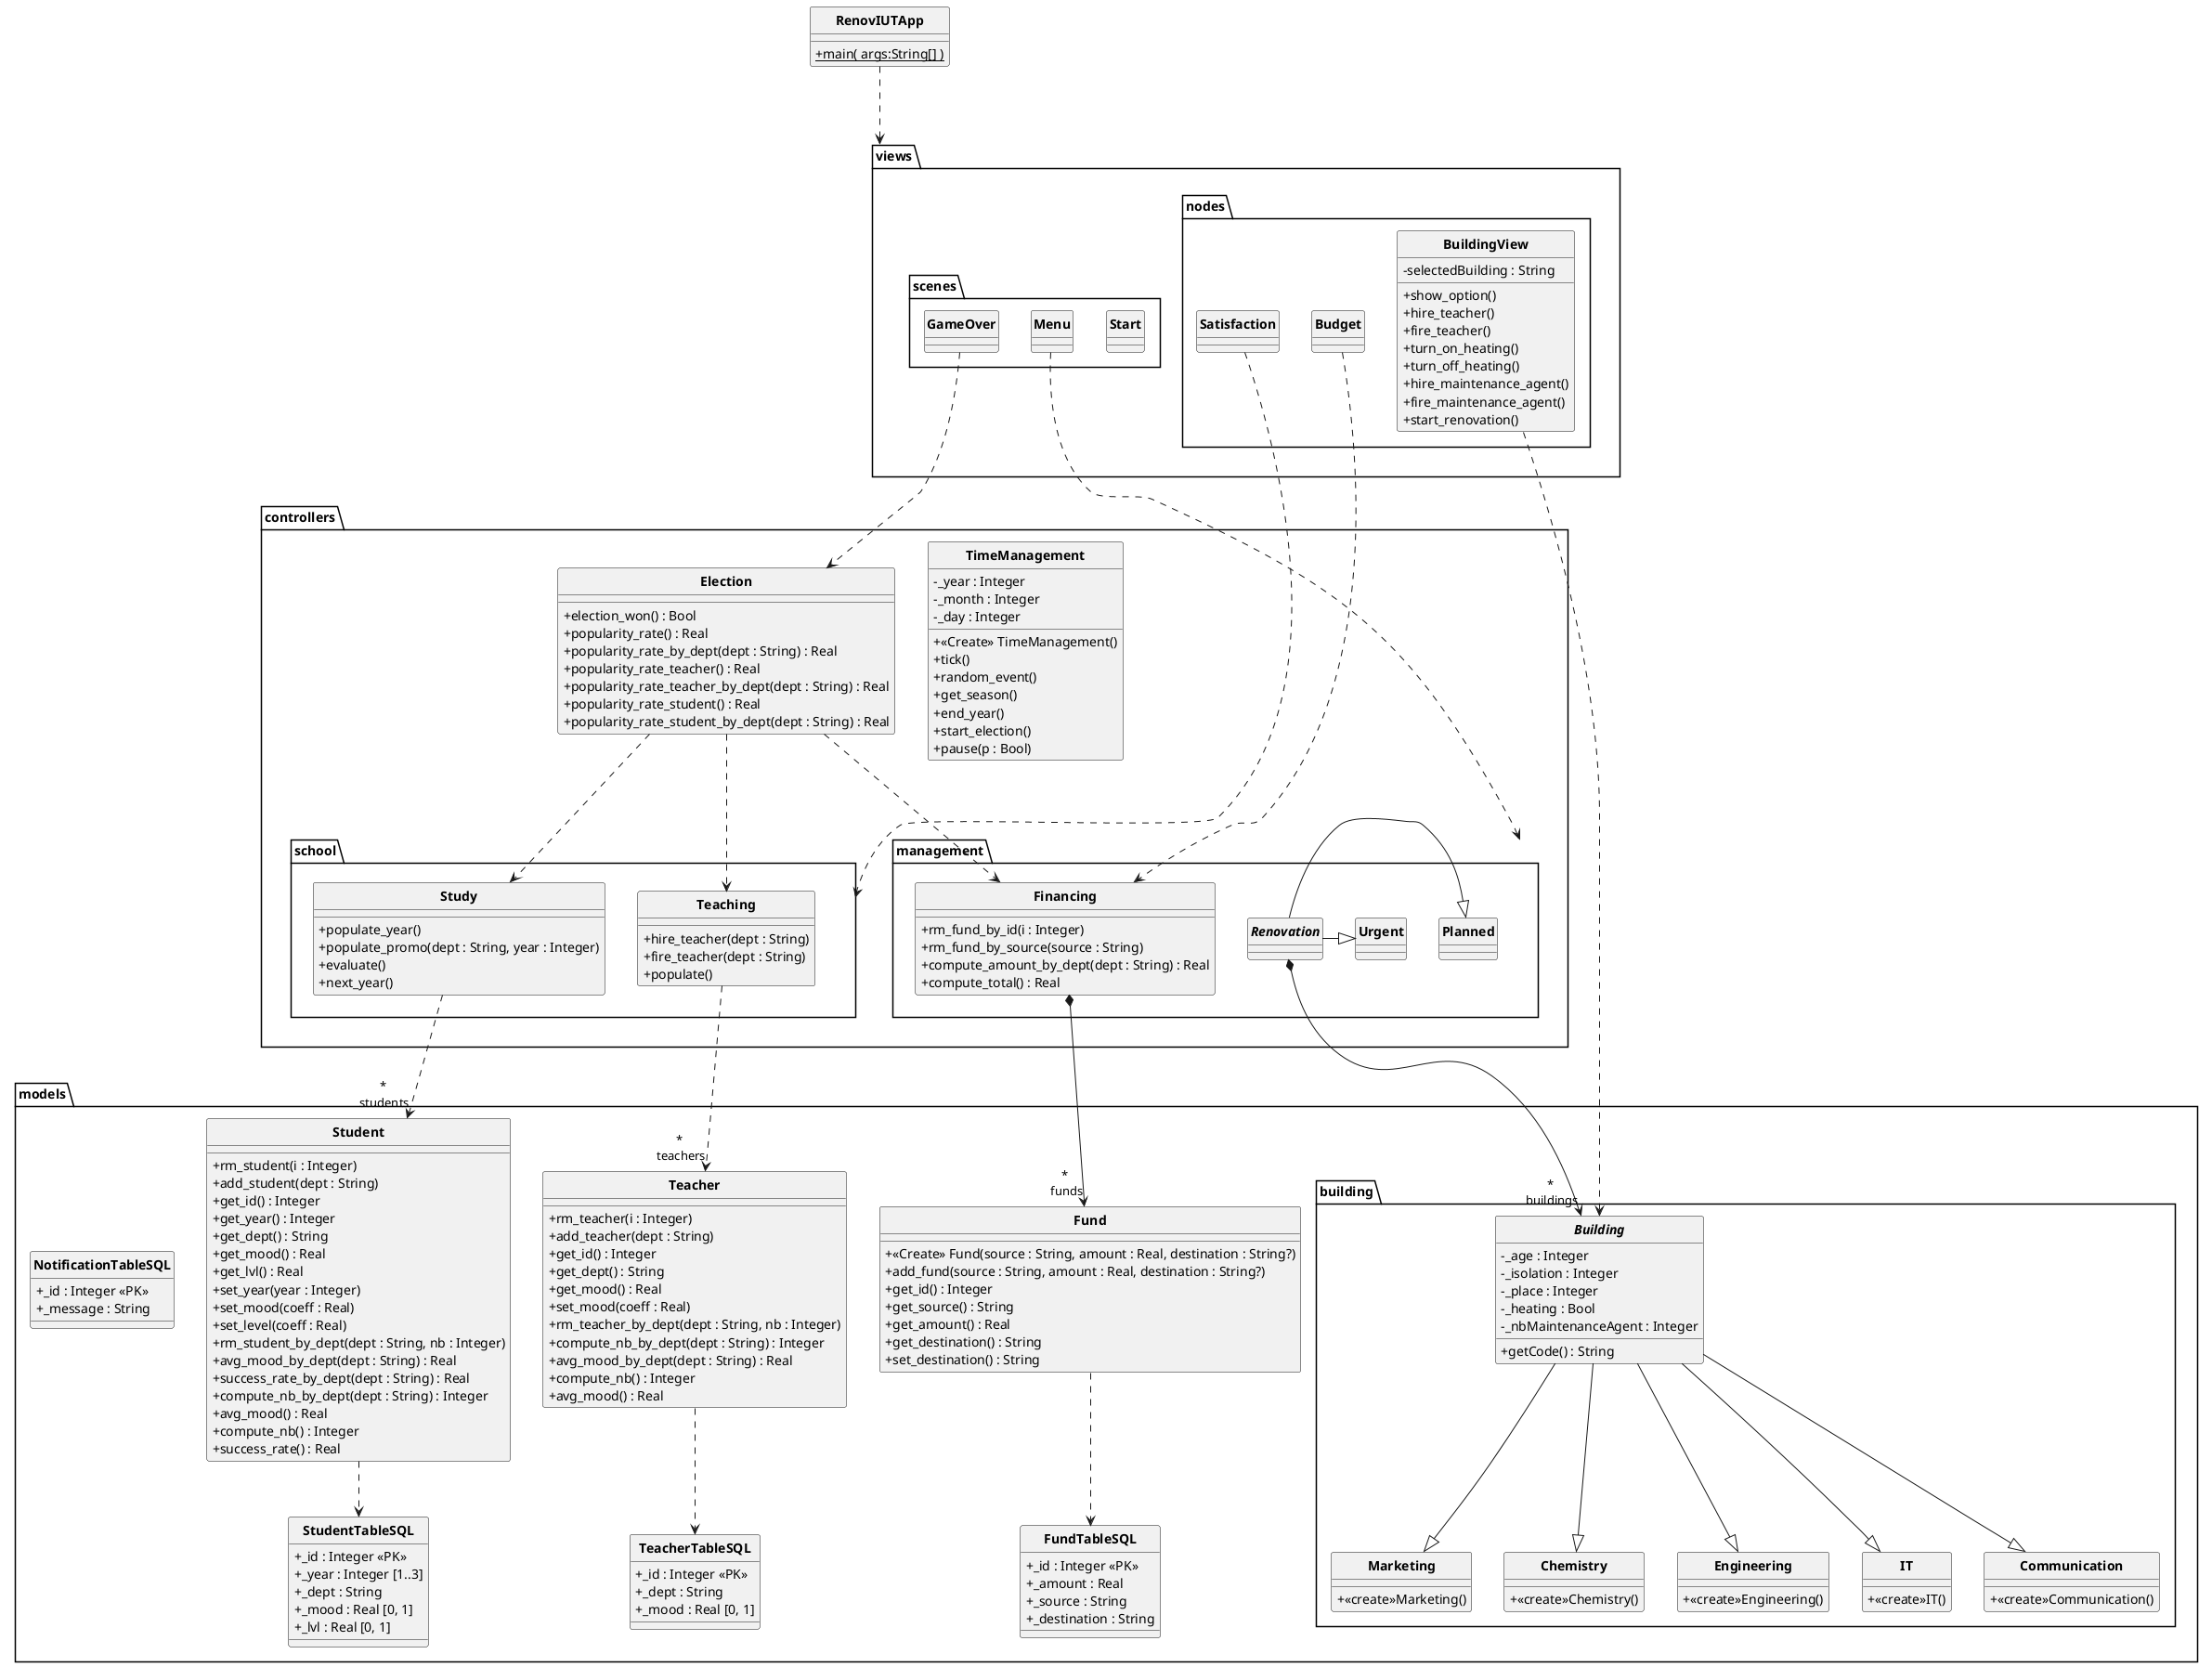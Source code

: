 @startuml RenovIUTApp

skinparam style strictuml
skinparam classAttributeIconSize 0
skinparam classFontStyle Bold
hide enum methods

class RenovIUTApp 
{
    + {static} main( args:String[] )
}



package views {
    package nodes {
        class BuildingView
        {
            - selectedBuilding : String
            + show_option()
            + hire_teacher()
            + fire_teacher()
            + turn_on_heating()
            + turn_off_heating()
            + hire_maintenance_agent()
            + fire_maintenance_agent()
            + start_renovation()
        }

        class Budget
        {
        }

        class Satisfaction
        {
        }
    }
    package scenes 
    {
        class Start {
        }

        class Menu {
        }

        class GameOver {
        }
    }
}






package controllers 
{
    class TimeManagement
    {
        - _year : Integer
        - _month : Integer
        - _day : Integer
        + <<Create>> TimeManagement()
        + tick()
        + random_event()
        + get_season()
        + end_year()
        + start_election()
        + pause(p : Bool)
    }

    package school 
    {

        'Class static pour gérer les étudiants'
        class Study
        {
            + populate_year()
            + populate_promo(dept : String, year : Integer)
            + evaluate()
            'test pour chaque étudiant s'il passe l'année
            + next_year()
        }

        'Class static pour gérer les proffesseurs'
        class Teaching
        {
            + hire_teacher(dept : String)
            + fire_teacher(dept : String)
            + populate()
        }
    }

    package management {
        class Financing
        {
            + rm_fund_by_id(i : Integer)
            + rm_fund_by_source(source : String)
            + compute_amount_by_dept(dept : String) : Real
            + compute_total() : Real
        }

        abstract class Renovation {

        }

        class Planned {

        }

        class Urgent {

        }
    }

    'class qui simule l'éléction et renvoie le détail du résultat '
    class Election
    {
        + election_won() : Bool
        + popularity_rate() : Real
        + popularity_rate_by_dept(dept : String) : Real
        + popularity_rate_teacher() : Real
        + popularity_rate_teacher_by_dept(dept : String) : Real
        + popularity_rate_student() : Real
        + popularity_rate_student_by_dept(dept : String) : Real
    }
}






package models 
{
    package building
    {
        abstract class Building 
        {
            - _age : Integer
            - _isolation : Integer
            - _place : Integer
            - _heating : Bool
            - _nbMaintenanceAgent : Integer
            + getCode() : String
        }

        class IT
        {
            + <<create>>IT()
        }

        class Communication
        {
            + <<create>>Communication()
        }

        class Marketing
        {
            + <<create>>Marketing()
        }

        class Chemistry
        {
            + <<create>>Chemistry()
        }

        class Engineering
        {
            + <<create>>Engineering()
        }
    }

    'Class static manipuler les données des étudiants'
    class Student 
    {      
        'selection par id'      
        + rm_student(i : Integer)
        + add_student(dept : String)
        + get_id() : Integer
        + get_year() : Integer
        + get_dept() : String
        + get_mood() : Real
        + get_lvl() : Real
        + set_year(year : Integer)
        + set_mood(coeff : Real)
        + set_level(coeff : Real)
        'selection par departement'
        + rm_student_by_dept(dept : String, nb : Integer)
        + avg_mood_by_dept(dept : String) : Real
        + success_rate_by_dept(dept : String) : Real
        + compute_nb_by_dept(dept : String) : Integer
        'selection global'
        + avg_mood() : Real
        + compute_nb() : Integer
        + success_rate() : Real
    }

    'Class static manipuler les données des proffesseurs'
    class Teacher
    {
        'selection par id' 
        + rm_teacher(i : Integer)
        + add_teacher(dept : String)
        + get_id() : Integer
        + get_dept() : String
        + get_mood() : Real
        + set_mood(coeff : Real)
        'selection par departement'
        + rm_teacher_by_dept(dept : String, nb : Integer)
        + compute_nb_by_dept(dept : String) : Integer
        + avg_mood_by_dept(dept : String) : Real
        'selection global'
        + compute_nb() : Integer
        + avg_mood() : Real
    }

    class Fund
    {
        + «Create» Fund(source : String, amount : Real, destination : String?)
        + add_fund(source : String, amount : Real, destination : String?)
        + get_id() : Integer
        + get_source() : String
        + get_amount() : Real
        + get_destination() : String
        + set_destination() : String
    }

    'Table SQL des étudiants'
    class StudentTableSQL
    {
        + _id : Integer <<PK>>
        + _year : Integer [1..3]
        + _dept : String
        + _mood : Real [0, 1]
        + _lvl : Real [0, 1]
    }

    'Table SQL des proffesseurs'
    class TeacherTableSQL
    {
        + _id : Integer <<PK>>
        + _dept : String
        + _mood : Real [0, 1]
    }

    'Table SQL des financements'
    class FundTableSQL
    {
        + _id : Integer <<PK>>
        + _amount : Real
        + _source : String
        + _destination : String
    }

    'Table SQL des notifications'
    class NotificationTableSQL
    {
        + _id : Integer <<PK>>
        + _message : String
    }
}




RenovIUTApp ...> views
'controllers ..> models - déjà reflété par les liens de composition
'views ....> models
'views ...> controllers

'Les controllers Study et Teaching utilise Students et Teachers pour manipuler les données du modèle'
Study ..> "*\n students" Student  
Teaching ..> "*\n teachers" Teacher
Renovation *---> "*\n buildings" Building
Financing *--> "*\n funds" Fund

Student ..> StudentTableSQL
Teacher ..> TeacherTableSQL
Fund ..> FundTableSQL

'Il y a 5 département avec leur spécificités qui hérite de building'
Building --|> IT
Building --|> Communication
Building --|> Marketing
Building --|> Chemistry
Building --|> Engineering


Renovation -|> Urgent
Renovation -|> Planned


Election ...> Study
Election ...> Teaching
Election ...> Financing

BuildingView ...> Building
Budget ...> Financing
Satisfaction ...> school
Menu ...> management
GameOver ..> Election
@enduml

